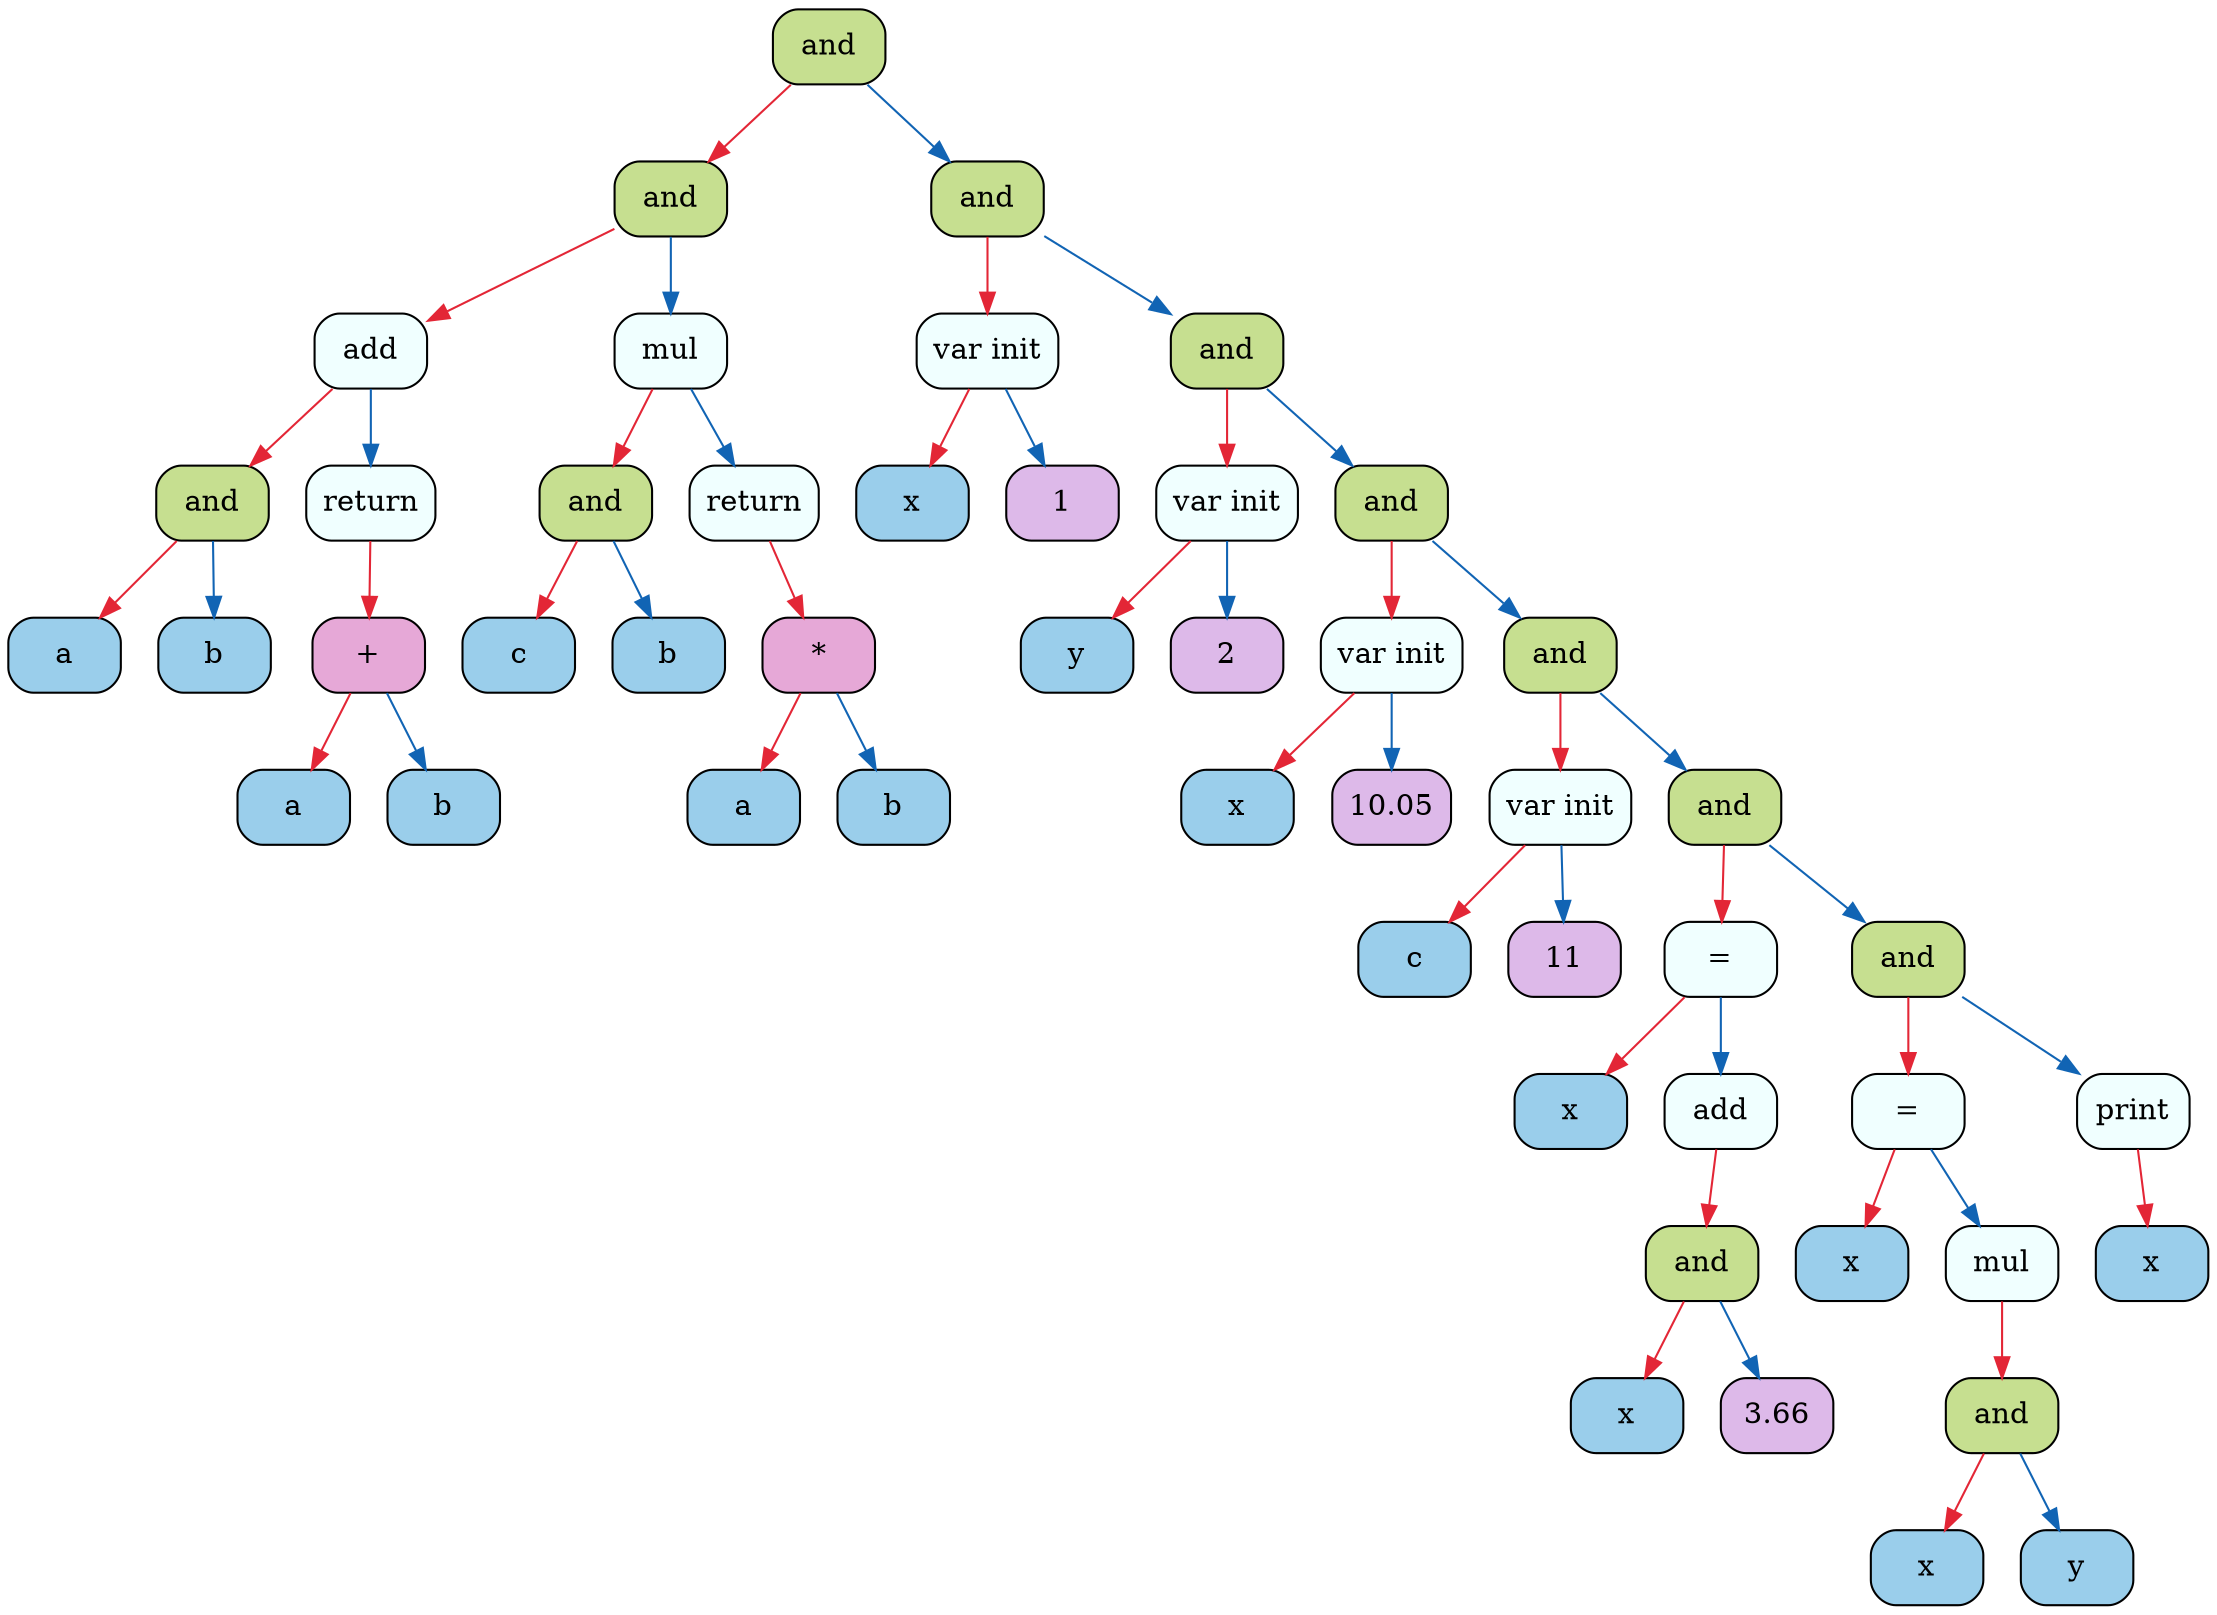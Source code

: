 digraph
{
    node_0x606000001640[shape = Mrecord, label = "{{and}}", style = "filled", fillcolor = "#C6DF90"];
    node_0x606000000800[shape = Mrecord, label = "{{and}}", style = "filled", fillcolor = "#C6DF90"];
    node_0x606000000380[shape = Mrecord, label = "{{add}}", style = "filled", fillcolor = "#F0FFFF"];
    node_0x606000000140[shape = Mrecord, label = "{{and}}", style = "filled", fillcolor = "#C6DF90"];
    node_0x606000000020[shape = Mrecord, label = "{{a}}", style = "filled", fillcolor = "#9ACEEB"];
    node_0x6060000016a0[shape = Mrecord, label = "{{b}}", style = "filled", fillcolor = "#9ACEEB"];
    node_0x606000001700[shape = Mrecord, label = "{{return}}", style = "filled", fillcolor = "#F0FFFF"];
    node_0x606000001760[shape = Mrecord, label = "{{+}}", style = "filled", fillcolor = "#E6A8D7"];
    node_0x6060000017c0[shape = Mrecord, label = "{{a}}", style = "filled", fillcolor = "#9ACEEB"];
    node_0x606000001820[shape = Mrecord, label = "{{b}}", style = "filled", fillcolor = "#9ACEEB"];
    node_0x606000001a60[shape = Mrecord, label = "{{mul}}", style = "filled", fillcolor = "#F0FFFF"];
    node_0x606000001ac0[shape = Mrecord, label = "{{and}}", style = "filled", fillcolor = "#C6DF90"];
    node_0x606000001b20[shape = Mrecord, label = "{{c}}", style = "filled", fillcolor = "#9ACEEB"];
    node_0x606000001b80[shape = Mrecord, label = "{{b}}", style = "filled", fillcolor = "#9ACEEB"];
    node_0x606000001be0[shape = Mrecord, label = "{{return}}", style = "filled", fillcolor = "#F0FFFF"];
    node_0x606000001c40[shape = Mrecord, label = "{{*}}", style = "filled", fillcolor = "#E6A8D7"];
    node_0x606000001ca0[shape = Mrecord, label = "{{a}}", style = "filled", fillcolor = "#9ACEEB"];
    node_0x606000001d00[shape = Mrecord, label = "{{b}}", style = "filled", fillcolor = "#9ACEEB"];
    node_0x6060000015e0[shape = Mrecord, label = "{{and}}", style = "filled", fillcolor = "#C6DF90"];
    node_0x606000000920[shape = Mrecord, label = "{{var init}}", style = "filled", fillcolor = "#F0FFFF"];
    node_0x606000000860[shape = Mrecord, label = "{{x}}", style = "filled", fillcolor = "#9ACEEB"];
    node_0x6060000008c0[shape = Mrecord, label = "{{1}}", style = "filled", fillcolor = "#DDB9E9"];
    node_0x606000001580[shape = Mrecord, label = "{{and}}", style = "filled", fillcolor = "#C6DF90"];
    node_0x606000000a40[shape = Mrecord, label = "{{var init}}", style = "filled", fillcolor = "#F0FFFF"];
    node_0x606000000980[shape = Mrecord, label = "{{y}}", style = "filled", fillcolor = "#9ACEEB"];
    node_0x6060000009e0[shape = Mrecord, label = "{{2}}", style = "filled", fillcolor = "#DDB9E9"];
    node_0x606000001520[shape = Mrecord, label = "{{and}}", style = "filled", fillcolor = "#C6DF90"];
    node_0x606000000b60[shape = Mrecord, label = "{{var init}}", style = "filled", fillcolor = "#F0FFFF"];
    node_0x606000000aa0[shape = Mrecord, label = "{{x}}", style = "filled", fillcolor = "#9ACEEB"];
    node_0x606000000b00[shape = Mrecord, label = "{{10.05}}", style = "filled", fillcolor = "#DDB9E9"];
    node_0x6060000014c0[shape = Mrecord, label = "{{and}}", style = "filled", fillcolor = "#C6DF90"];
    node_0x606000000c80[shape = Mrecord, label = "{{var init}}", style = "filled", fillcolor = "#F0FFFF"];
    node_0x606000000bc0[shape = Mrecord, label = "{{c}}", style = "filled", fillcolor = "#9ACEEB"];
    node_0x606000000c20[shape = Mrecord, label = "{{11}}", style = "filled", fillcolor = "#DDB9E9"];
    node_0x606000001460[shape = Mrecord, label = "{{and}}", style = "filled", fillcolor = "#C6DF90"];
    node_0x606000000f80[shape = Mrecord, label = "{{=}}", style = "filled", fillcolor = "#F0FFFF"];
    node_0x606000000ce0[shape = Mrecord, label = "{{x}}", style = "filled", fillcolor = "#9ACEEB"];
    node_0x606000001dc0[shape = Mrecord, label = "{{add}}", style = "filled", fillcolor = "#F0FFFF"];
    node_0x606000001e20[shape = Mrecord, label = "{{and}}", style = "filled", fillcolor = "#C6DF90"];
    node_0x606000001e80[shape = Mrecord, label = "{{x}}", style = "filled", fillcolor = "#9ACEEB"];
    node_0x606000001ee0[shape = Mrecord, label = "{{3.66}}", style = "filled", fillcolor = "#DDB9E9"];
    node_0x606000001400[shape = Mrecord, label = "{{and}}", style = "filled", fillcolor = "#C6DF90"];
    node_0x606000001280[shape = Mrecord, label = "{{=}}", style = "filled", fillcolor = "#F0FFFF"];
    node_0x606000000fe0[shape = Mrecord, label = "{{x}}", style = "filled", fillcolor = "#9ACEEB"];
    node_0x606000001fa0[shape = Mrecord, label = "{{mul}}", style = "filled", fillcolor = "#F0FFFF"];
    node_0x606000002000[shape = Mrecord, label = "{{and}}", style = "filled", fillcolor = "#C6DF90"];
    node_0x606000002060[shape = Mrecord, label = "{{x}}", style = "filled", fillcolor = "#9ACEEB"];
    node_0x6060000020c0[shape = Mrecord, label = "{{y}}", style = "filled", fillcolor = "#9ACEEB"];
    node_0x606000002120[shape = Mrecord, label = "{{print}}", style = "filled", fillcolor = "#F0FFFF"];
    node_0x606000002180[shape = Mrecord, label = "{{x}}", style = "filled", fillcolor = "#9ACEEB"];
    node_0x606000001640->node_0x606000000800 [color = "#E32636"];
    node_0x606000000800->node_0x606000000380 [color = "#E32636"];
    node_0x606000000380->node_0x606000000140 [color = "#E32636"];
    node_0x606000000140->node_0x606000000020 [color = "#E32636"];
    node_0x606000000140->node_0x6060000016a0 [color = "#1164B4"];
    node_0x606000000380->node_0x606000001700 [color = "#1164B4"];
    node_0x606000001700->node_0x606000001760 [color = "#E32636"];
    node_0x606000001760->node_0x6060000017c0 [color = "#E32636"];
    node_0x606000001760->node_0x606000001820 [color = "#1164B4"];
    node_0x606000000800->node_0x606000001a60 [color = "#1164B4"];
    node_0x606000001a60->node_0x606000001ac0 [color = "#E32636"];
    node_0x606000001ac0->node_0x606000001b20 [color = "#E32636"];
    node_0x606000001ac0->node_0x606000001b80 [color = "#1164B4"];
    node_0x606000001a60->node_0x606000001be0 [color = "#1164B4"];
    node_0x606000001be0->node_0x606000001c40 [color = "#E32636"];
    node_0x606000001c40->node_0x606000001ca0 [color = "#E32636"];
    node_0x606000001c40->node_0x606000001d00 [color = "#1164B4"];
    node_0x606000001640->node_0x6060000015e0 [color = "#1164B4"];
    node_0x6060000015e0->node_0x606000000920 [color = "#E32636"];
    node_0x606000000920->node_0x606000000860 [color = "#E32636"];
    node_0x606000000920->node_0x6060000008c0 [color = "#1164B4"];
    node_0x6060000015e0->node_0x606000001580 [color = "#1164B4"];
    node_0x606000001580->node_0x606000000a40 [color = "#E32636"];
    node_0x606000000a40->node_0x606000000980 [color = "#E32636"];
    node_0x606000000a40->node_0x6060000009e0 [color = "#1164B4"];
    node_0x606000001580->node_0x606000001520 [color = "#1164B4"];
    node_0x606000001520->node_0x606000000b60 [color = "#E32636"];
    node_0x606000000b60->node_0x606000000aa0 [color = "#E32636"];
    node_0x606000000b60->node_0x606000000b00 [color = "#1164B4"];
    node_0x606000001520->node_0x6060000014c0 [color = "#1164B4"];
    node_0x6060000014c0->node_0x606000000c80 [color = "#E32636"];
    node_0x606000000c80->node_0x606000000bc0 [color = "#E32636"];
    node_0x606000000c80->node_0x606000000c20 [color = "#1164B4"];
    node_0x6060000014c0->node_0x606000001460 [color = "#1164B4"];
    node_0x606000001460->node_0x606000000f80 [color = "#E32636"];
    node_0x606000000f80->node_0x606000000ce0 [color = "#E32636"];
    node_0x606000000f80->node_0x606000001dc0 [color = "#1164B4"];
    node_0x606000001dc0->node_0x606000001e20 [color = "#E32636"];
    node_0x606000001e20->node_0x606000001e80 [color = "#E32636"];
    node_0x606000001e20->node_0x606000001ee0 [color = "#1164B4"];
    node_0x606000001460->node_0x606000001400 [color = "#1164B4"];
    node_0x606000001400->node_0x606000001280 [color = "#E32636"];
    node_0x606000001280->node_0x606000000fe0 [color = "#E32636"];
    node_0x606000001280->node_0x606000001fa0 [color = "#1164B4"];
    node_0x606000001fa0->node_0x606000002000 [color = "#E32636"];
    node_0x606000002000->node_0x606000002060 [color = "#E32636"];
    node_0x606000002000->node_0x6060000020c0 [color = "#1164B4"];
    node_0x606000001400->node_0x606000002120 [color = "#1164B4"];
    node_0x606000002120->node_0x606000002180 [color = "#E32636"];
}